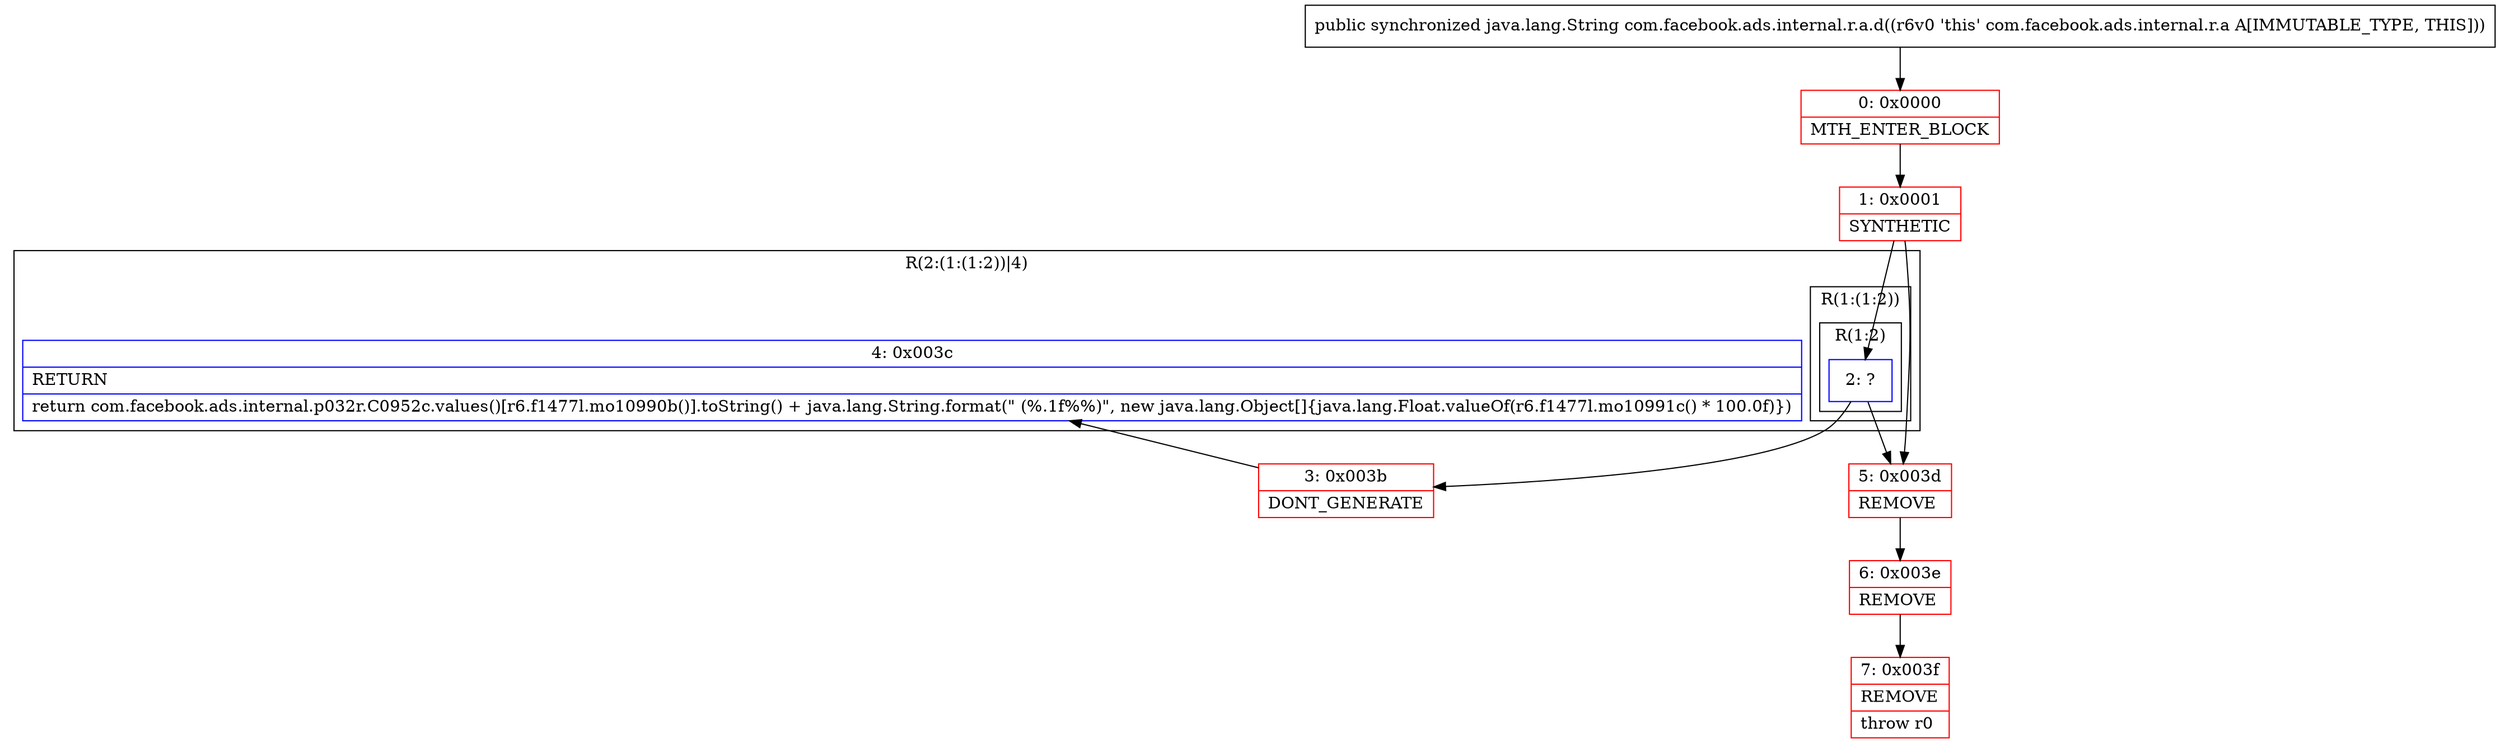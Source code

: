 digraph "CFG forcom.facebook.ads.internal.r.a.d()Ljava\/lang\/String;" {
subgraph cluster_Region_1933777278 {
label = "R(2:(1:(1:2))|4)";
node [shape=record,color=blue];
subgraph cluster_Region_821173014 {
label = "R(1:(1:2))";
node [shape=record,color=blue];
subgraph cluster_Region_425363399 {
label = "R(1:2)";
node [shape=record,color=blue];
Node_2 [shape=record,label="{2\:\ ?}"];
}
}
Node_4 [shape=record,label="{4\:\ 0x003c|RETURN\l|return com.facebook.ads.internal.p032r.C0952c.values()[r6.f1477l.mo10990b()].toString() + java.lang.String.format(\" (%.1f%%)\", new java.lang.Object[]\{java.lang.Float.valueOf(r6.f1477l.mo10991c() * 100.0f)\})\l}"];
}
Node_0 [shape=record,color=red,label="{0\:\ 0x0000|MTH_ENTER_BLOCK\l}"];
Node_1 [shape=record,color=red,label="{1\:\ 0x0001|SYNTHETIC\l}"];
Node_3 [shape=record,color=red,label="{3\:\ 0x003b|DONT_GENERATE\l}"];
Node_5 [shape=record,color=red,label="{5\:\ 0x003d|REMOVE\l}"];
Node_6 [shape=record,color=red,label="{6\:\ 0x003e|REMOVE\l}"];
Node_7 [shape=record,color=red,label="{7\:\ 0x003f|REMOVE\l|throw r0\l}"];
MethodNode[shape=record,label="{public synchronized java.lang.String com.facebook.ads.internal.r.a.d((r6v0 'this' com.facebook.ads.internal.r.a A[IMMUTABLE_TYPE, THIS])) }"];
MethodNode -> Node_0;
Node_2 -> Node_5;
Node_2 -> Node_3;
Node_0 -> Node_1;
Node_1 -> Node_2;
Node_1 -> Node_5;
Node_3 -> Node_4;
Node_5 -> Node_6;
Node_6 -> Node_7;
}

